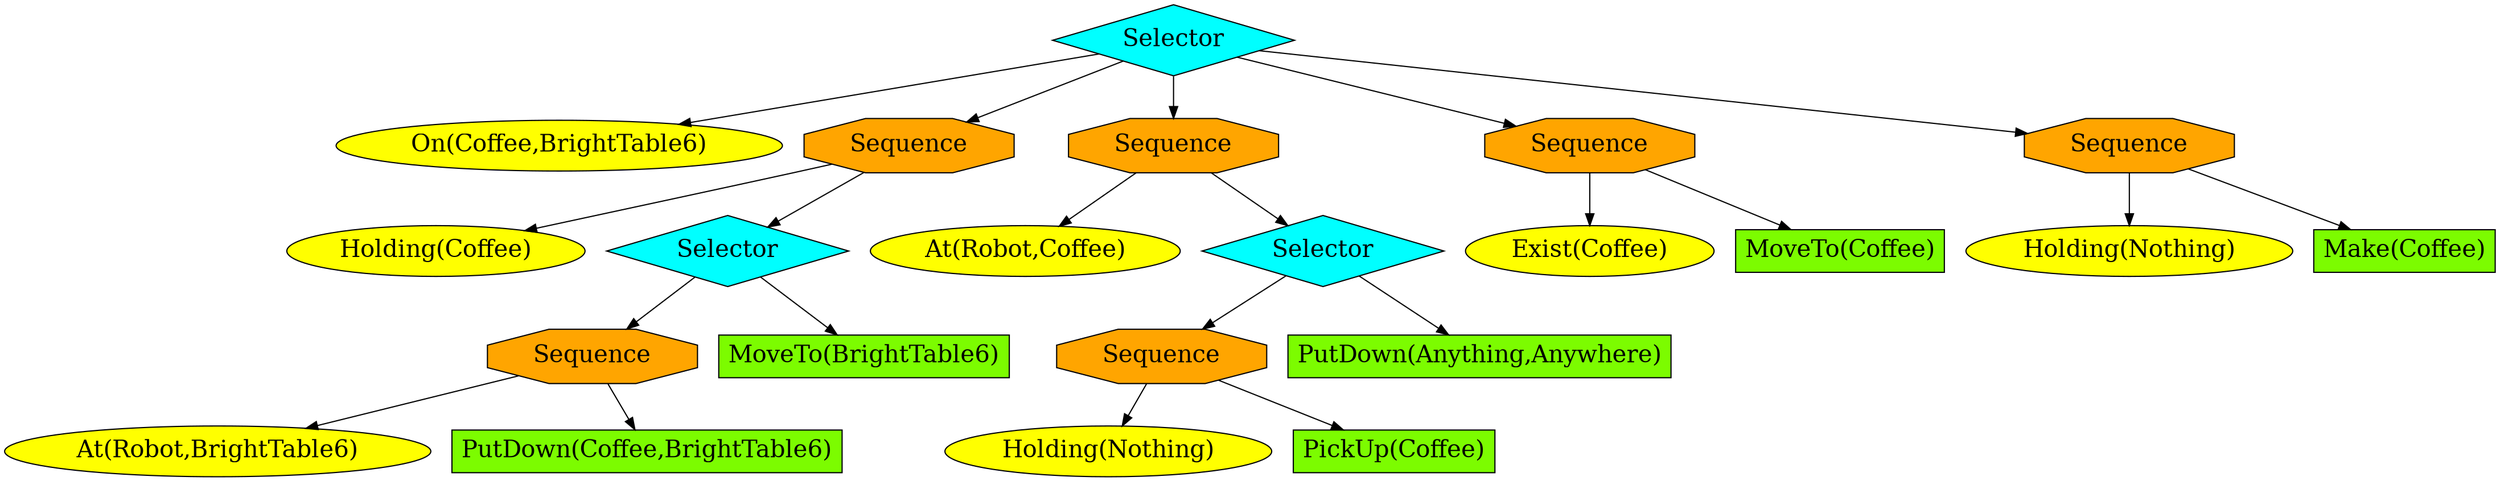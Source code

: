 digraph pastafarianism {
ordering=out;
graph [fontname="times-roman"];
node [fontname="times-roman"];
edge [fontname="times-roman"];
"49894dc9-ad34-40a6-be03-63748a930786" [fillcolor=cyan, fontcolor=black, fontsize=20, height=0.01, label=Selector, shape=diamond, style=filled, width=0.01];
"a1647f60-7fea-4a25-8625-6a4d947202ef" [fillcolor=yellow, fontcolor=black, fontsize=20, label="On(Coffee,BrightTable6)", shape=ellipse, style=filled];
"49894dc9-ad34-40a6-be03-63748a930786" -> "a1647f60-7fea-4a25-8625-6a4d947202ef";
"9ee57ce2-80bd-4973-b7f2-acab2ca70a15" [fillcolor=orange, fontcolor=black, fontsize=20, height=0.01, label=Sequence, shape=octagon, style=filled, width=0.01];
"49894dc9-ad34-40a6-be03-63748a930786" -> "9ee57ce2-80bd-4973-b7f2-acab2ca70a15";
"e9c3167f-1bf2-4a5e-a3a7-7be2d0c699a5" [fillcolor=yellow, fontcolor=black, fontsize=20, label="Holding(Coffee)", shape=ellipse, style=filled];
"9ee57ce2-80bd-4973-b7f2-acab2ca70a15" -> "e9c3167f-1bf2-4a5e-a3a7-7be2d0c699a5";
"0c4aa5b5-d36f-4470-a445-672510246a8a" [fillcolor=cyan, fontcolor=black, fontsize=20, height=0.01, label=Selector, shape=diamond, style=filled, width=0.01];
"9ee57ce2-80bd-4973-b7f2-acab2ca70a15" -> "0c4aa5b5-d36f-4470-a445-672510246a8a";
"03c503da-ed48-4522-bf76-bf79d5d40363" [fillcolor=orange, fontcolor=black, fontsize=20, height=0.01, label=Sequence, shape=octagon, style=filled, width=0.01];
"0c4aa5b5-d36f-4470-a445-672510246a8a" -> "03c503da-ed48-4522-bf76-bf79d5d40363";
"2de3d502-6231-49a0-8f44-8d90ec686417" [fillcolor=yellow, fontcolor=black, fontsize=20, label="At(Robot,BrightTable6)", shape=ellipse, style=filled];
"03c503da-ed48-4522-bf76-bf79d5d40363" -> "2de3d502-6231-49a0-8f44-8d90ec686417";
"5a068be8-bc71-4b01-80b0-609772d01bad" [fillcolor=lawngreen, fontcolor=black, fontsize=20, label="PutDown(Coffee,BrightTable6)", shape=box, style=filled];
"03c503da-ed48-4522-bf76-bf79d5d40363" -> "5a068be8-bc71-4b01-80b0-609772d01bad";
"fbcd983e-39da-4406-8d3d-d20a10f41c2c" [fillcolor=lawngreen, fontcolor=black, fontsize=20, label="MoveTo(BrightTable6)", shape=box, style=filled];
"0c4aa5b5-d36f-4470-a445-672510246a8a" -> "fbcd983e-39da-4406-8d3d-d20a10f41c2c";
"8ae6498a-bfe4-4fac-89c4-84b9ee882900" [fillcolor=orange, fontcolor=black, fontsize=20, height=0.01, label=Sequence, shape=octagon, style=filled, width=0.01];
"49894dc9-ad34-40a6-be03-63748a930786" -> "8ae6498a-bfe4-4fac-89c4-84b9ee882900";
"77122133-d3c3-42e6-abf2-75eebbd4117c" [fillcolor=yellow, fontcolor=black, fontsize=20, label="At(Robot,Coffee)", shape=ellipse, style=filled];
"8ae6498a-bfe4-4fac-89c4-84b9ee882900" -> "77122133-d3c3-42e6-abf2-75eebbd4117c";
"8892efc8-2c86-4e73-80ae-4835b3bd15c4" [fillcolor=cyan, fontcolor=black, fontsize=20, height=0.01, label=Selector, shape=diamond, style=filled, width=0.01];
"8ae6498a-bfe4-4fac-89c4-84b9ee882900" -> "8892efc8-2c86-4e73-80ae-4835b3bd15c4";
"3d40ab19-2ae1-40f7-99d3-3b4635f4d3bb" [fillcolor=orange, fontcolor=black, fontsize=20, height=0.01, label=Sequence, shape=octagon, style=filled, width=0.01];
"8892efc8-2c86-4e73-80ae-4835b3bd15c4" -> "3d40ab19-2ae1-40f7-99d3-3b4635f4d3bb";
"ab70101f-b447-4508-9cbc-6d08dff1b865" [fillcolor=yellow, fontcolor=black, fontsize=20, label="Holding(Nothing)", shape=ellipse, style=filled];
"3d40ab19-2ae1-40f7-99d3-3b4635f4d3bb" -> "ab70101f-b447-4508-9cbc-6d08dff1b865";
"35fd1c53-807e-442b-9167-f75ab12215e8" [fillcolor=lawngreen, fontcolor=black, fontsize=20, label="PickUp(Coffee)", shape=box, style=filled];
"3d40ab19-2ae1-40f7-99d3-3b4635f4d3bb" -> "35fd1c53-807e-442b-9167-f75ab12215e8";
"359bf54c-5bca-4286-affe-29fdaf2d5d02" [fillcolor=lawngreen, fontcolor=black, fontsize=20, label="PutDown(Anything,Anywhere)", shape=box, style=filled];
"8892efc8-2c86-4e73-80ae-4835b3bd15c4" -> "359bf54c-5bca-4286-affe-29fdaf2d5d02";
"7aeae3e6-ba38-4e43-866f-da481d666d68" [fillcolor=orange, fontcolor=black, fontsize=20, height=0.01, label=Sequence, shape=octagon, style=filled, width=0.01];
"49894dc9-ad34-40a6-be03-63748a930786" -> "7aeae3e6-ba38-4e43-866f-da481d666d68";
"36b3fb04-d2cc-4ad7-ac4f-e07c99dda7ac" [fillcolor=yellow, fontcolor=black, fontsize=20, label="Exist(Coffee)", shape=ellipse, style=filled];
"7aeae3e6-ba38-4e43-866f-da481d666d68" -> "36b3fb04-d2cc-4ad7-ac4f-e07c99dda7ac";
"6bfbfd2b-8adb-4739-860e-ad6484b97541" [fillcolor=lawngreen, fontcolor=black, fontsize=20, label="MoveTo(Coffee)", shape=box, style=filled];
"7aeae3e6-ba38-4e43-866f-da481d666d68" -> "6bfbfd2b-8adb-4739-860e-ad6484b97541";
"1e806781-835a-44fb-9e4f-033193ecded4" [fillcolor=orange, fontcolor=black, fontsize=20, height=0.01, label=Sequence, shape=octagon, style=filled, width=0.01];
"49894dc9-ad34-40a6-be03-63748a930786" -> "1e806781-835a-44fb-9e4f-033193ecded4";
"1cbe0216-4e8d-451f-82f8-491693fae7a1" [fillcolor=yellow, fontcolor=black, fontsize=20, label="Holding(Nothing)", shape=ellipse, style=filled];
"1e806781-835a-44fb-9e4f-033193ecded4" -> "1cbe0216-4e8d-451f-82f8-491693fae7a1";
"9821637d-d072-4fcc-aefb-b5e7fa887755" [fillcolor=lawngreen, fontcolor=black, fontsize=20, label="Make(Coffee)", shape=box, style=filled];
"1e806781-835a-44fb-9e4f-033193ecded4" -> "9821637d-d072-4fcc-aefb-b5e7fa887755";
}
